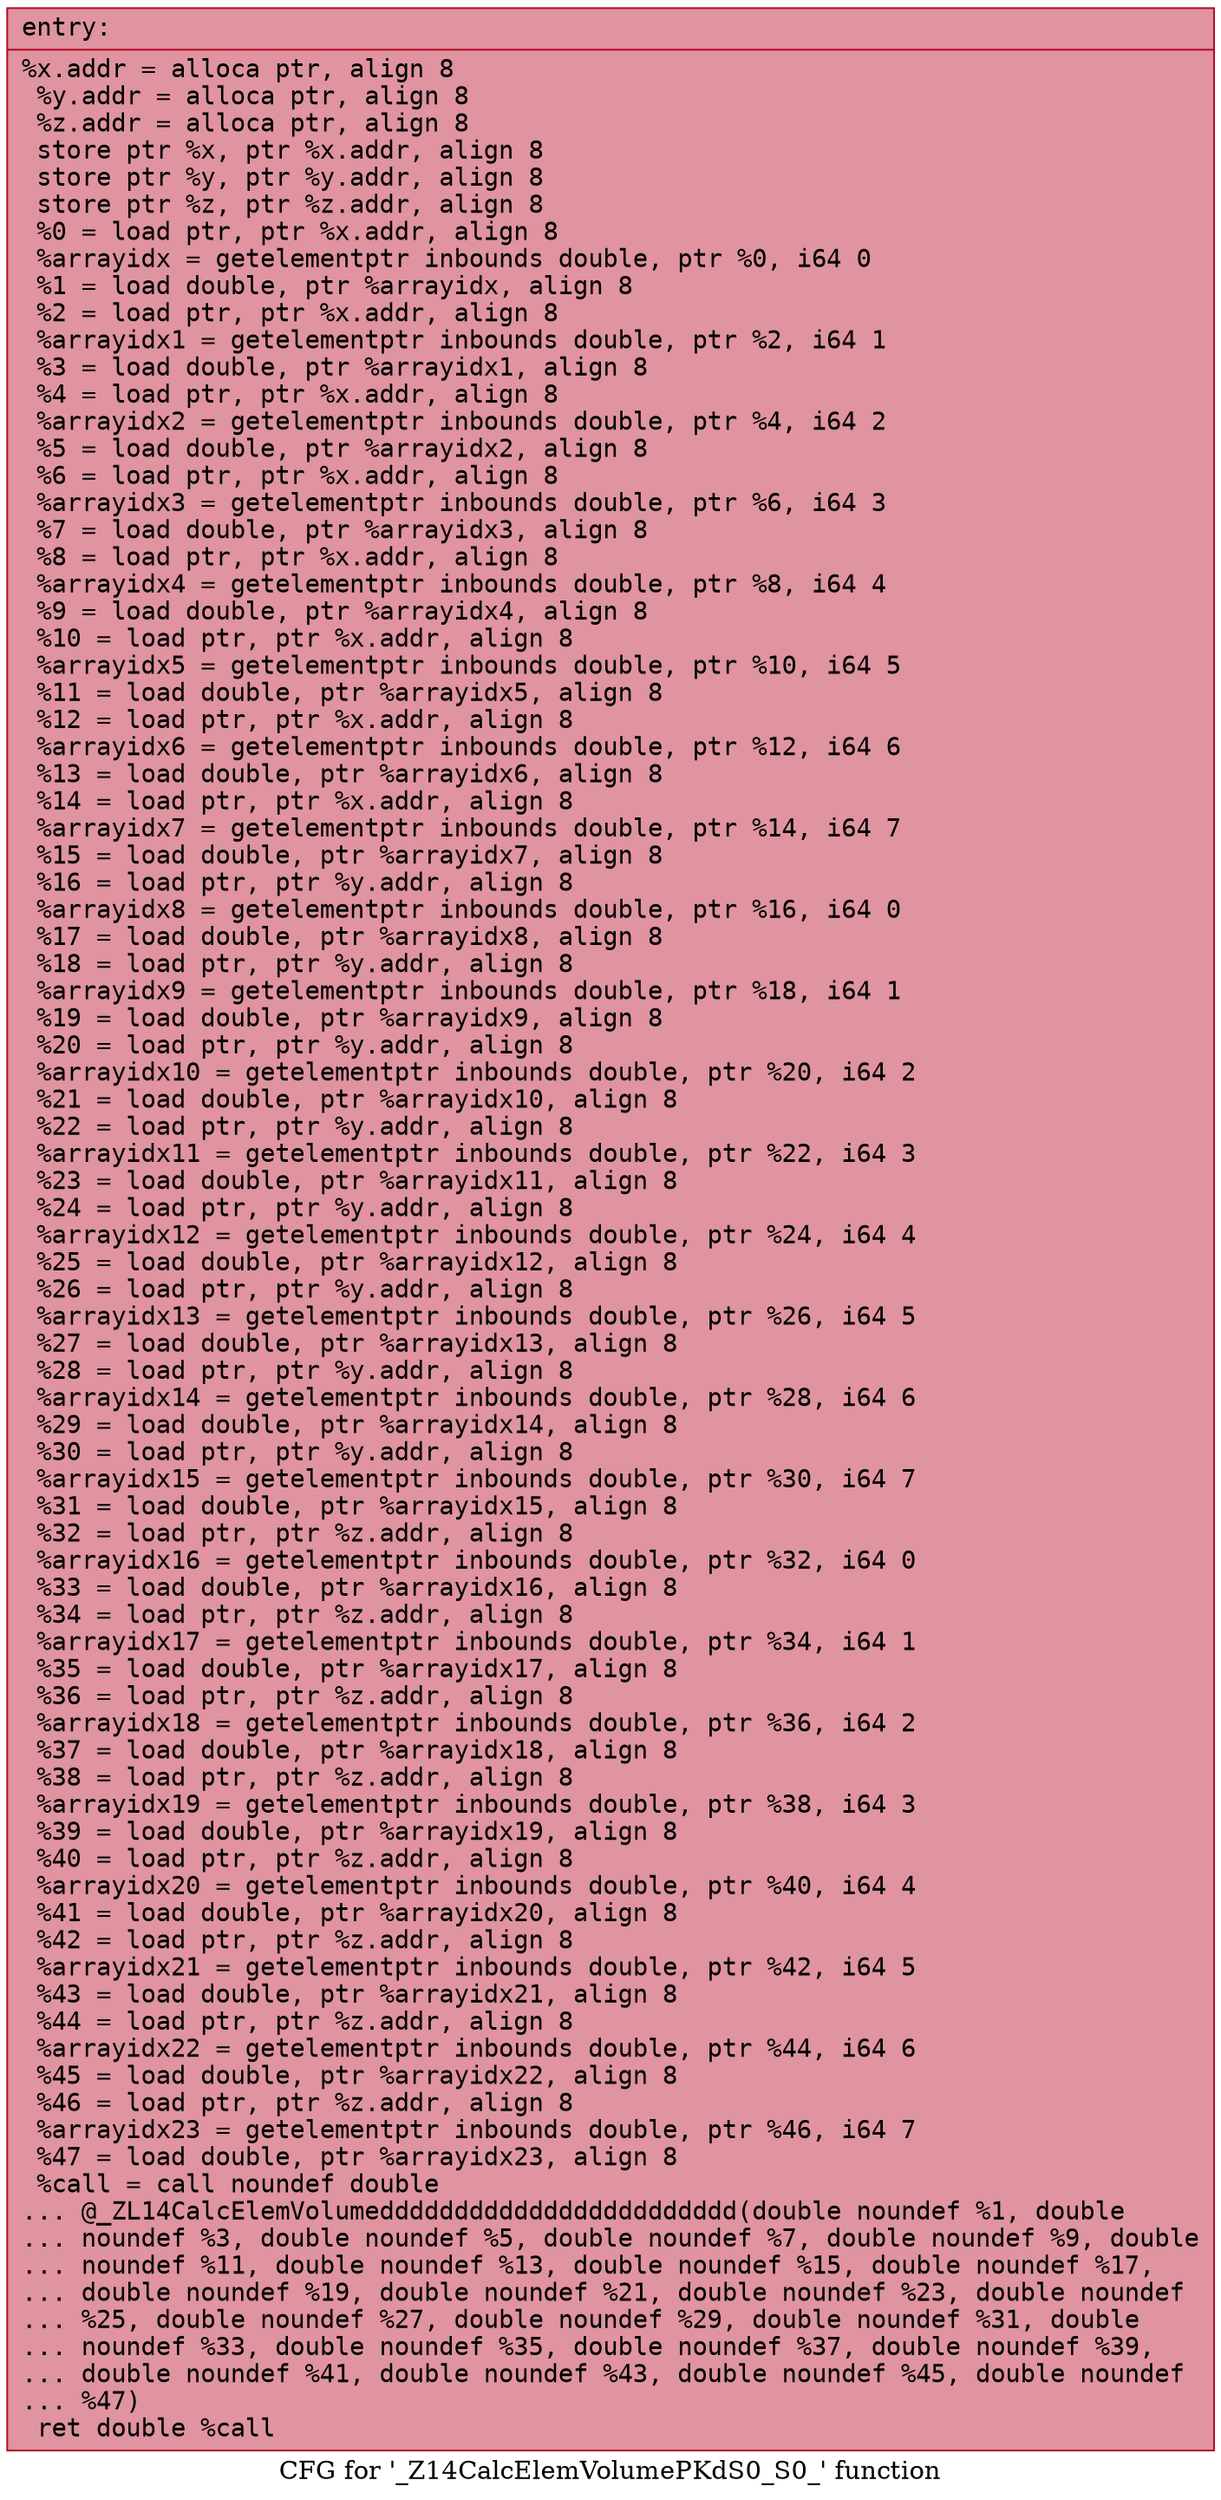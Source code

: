 digraph "CFG for '_Z14CalcElemVolumePKdS0_S0_' function" {
	label="CFG for '_Z14CalcElemVolumePKdS0_S0_' function";

	Node0x561418abdc10 [shape=record,color="#b70d28ff", style=filled, fillcolor="#b70d2870" fontname="Courier",label="{entry:\l|  %x.addr = alloca ptr, align 8\l  %y.addr = alloca ptr, align 8\l  %z.addr = alloca ptr, align 8\l  store ptr %x, ptr %x.addr, align 8\l  store ptr %y, ptr %y.addr, align 8\l  store ptr %z, ptr %z.addr, align 8\l  %0 = load ptr, ptr %x.addr, align 8\l  %arrayidx = getelementptr inbounds double, ptr %0, i64 0\l  %1 = load double, ptr %arrayidx, align 8\l  %2 = load ptr, ptr %x.addr, align 8\l  %arrayidx1 = getelementptr inbounds double, ptr %2, i64 1\l  %3 = load double, ptr %arrayidx1, align 8\l  %4 = load ptr, ptr %x.addr, align 8\l  %arrayidx2 = getelementptr inbounds double, ptr %4, i64 2\l  %5 = load double, ptr %arrayidx2, align 8\l  %6 = load ptr, ptr %x.addr, align 8\l  %arrayidx3 = getelementptr inbounds double, ptr %6, i64 3\l  %7 = load double, ptr %arrayidx3, align 8\l  %8 = load ptr, ptr %x.addr, align 8\l  %arrayidx4 = getelementptr inbounds double, ptr %8, i64 4\l  %9 = load double, ptr %arrayidx4, align 8\l  %10 = load ptr, ptr %x.addr, align 8\l  %arrayidx5 = getelementptr inbounds double, ptr %10, i64 5\l  %11 = load double, ptr %arrayidx5, align 8\l  %12 = load ptr, ptr %x.addr, align 8\l  %arrayidx6 = getelementptr inbounds double, ptr %12, i64 6\l  %13 = load double, ptr %arrayidx6, align 8\l  %14 = load ptr, ptr %x.addr, align 8\l  %arrayidx7 = getelementptr inbounds double, ptr %14, i64 7\l  %15 = load double, ptr %arrayidx7, align 8\l  %16 = load ptr, ptr %y.addr, align 8\l  %arrayidx8 = getelementptr inbounds double, ptr %16, i64 0\l  %17 = load double, ptr %arrayidx8, align 8\l  %18 = load ptr, ptr %y.addr, align 8\l  %arrayidx9 = getelementptr inbounds double, ptr %18, i64 1\l  %19 = load double, ptr %arrayidx9, align 8\l  %20 = load ptr, ptr %y.addr, align 8\l  %arrayidx10 = getelementptr inbounds double, ptr %20, i64 2\l  %21 = load double, ptr %arrayidx10, align 8\l  %22 = load ptr, ptr %y.addr, align 8\l  %arrayidx11 = getelementptr inbounds double, ptr %22, i64 3\l  %23 = load double, ptr %arrayidx11, align 8\l  %24 = load ptr, ptr %y.addr, align 8\l  %arrayidx12 = getelementptr inbounds double, ptr %24, i64 4\l  %25 = load double, ptr %arrayidx12, align 8\l  %26 = load ptr, ptr %y.addr, align 8\l  %arrayidx13 = getelementptr inbounds double, ptr %26, i64 5\l  %27 = load double, ptr %arrayidx13, align 8\l  %28 = load ptr, ptr %y.addr, align 8\l  %arrayidx14 = getelementptr inbounds double, ptr %28, i64 6\l  %29 = load double, ptr %arrayidx14, align 8\l  %30 = load ptr, ptr %y.addr, align 8\l  %arrayidx15 = getelementptr inbounds double, ptr %30, i64 7\l  %31 = load double, ptr %arrayidx15, align 8\l  %32 = load ptr, ptr %z.addr, align 8\l  %arrayidx16 = getelementptr inbounds double, ptr %32, i64 0\l  %33 = load double, ptr %arrayidx16, align 8\l  %34 = load ptr, ptr %z.addr, align 8\l  %arrayidx17 = getelementptr inbounds double, ptr %34, i64 1\l  %35 = load double, ptr %arrayidx17, align 8\l  %36 = load ptr, ptr %z.addr, align 8\l  %arrayidx18 = getelementptr inbounds double, ptr %36, i64 2\l  %37 = load double, ptr %arrayidx18, align 8\l  %38 = load ptr, ptr %z.addr, align 8\l  %arrayidx19 = getelementptr inbounds double, ptr %38, i64 3\l  %39 = load double, ptr %arrayidx19, align 8\l  %40 = load ptr, ptr %z.addr, align 8\l  %arrayidx20 = getelementptr inbounds double, ptr %40, i64 4\l  %41 = load double, ptr %arrayidx20, align 8\l  %42 = load ptr, ptr %z.addr, align 8\l  %arrayidx21 = getelementptr inbounds double, ptr %42, i64 5\l  %43 = load double, ptr %arrayidx21, align 8\l  %44 = load ptr, ptr %z.addr, align 8\l  %arrayidx22 = getelementptr inbounds double, ptr %44, i64 6\l  %45 = load double, ptr %arrayidx22, align 8\l  %46 = load ptr, ptr %z.addr, align 8\l  %arrayidx23 = getelementptr inbounds double, ptr %46, i64 7\l  %47 = load double, ptr %arrayidx23, align 8\l  %call = call noundef double\l... @_ZL14CalcElemVolumedddddddddddddddddddddddd(double noundef %1, double\l... noundef %3, double noundef %5, double noundef %7, double noundef %9, double\l... noundef %11, double noundef %13, double noundef %15, double noundef %17,\l... double noundef %19, double noundef %21, double noundef %23, double noundef\l... %25, double noundef %27, double noundef %29, double noundef %31, double\l... noundef %33, double noundef %35, double noundef %37, double noundef %39,\l... double noundef %41, double noundef %43, double noundef %45, double noundef\l... %47)\l  ret double %call\l}"];
}
